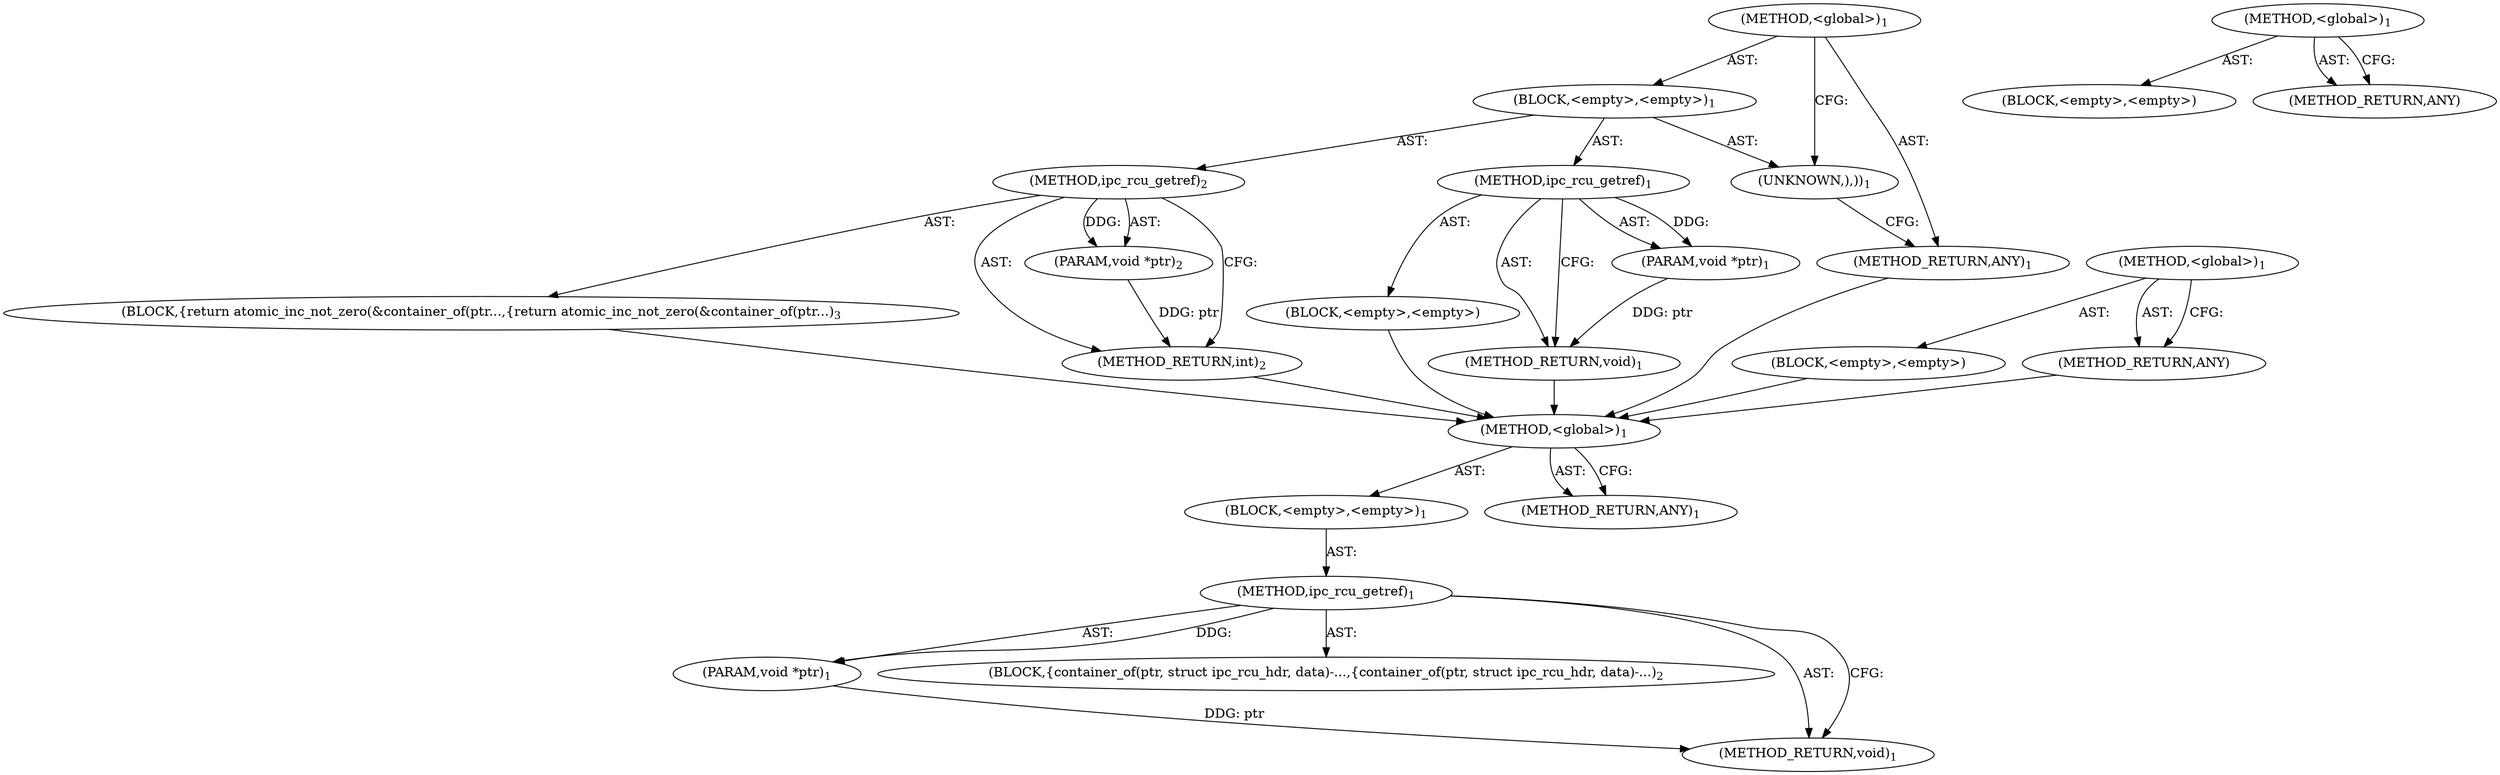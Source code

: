 digraph "ipc_rcu_getref" {
vulnerable_6 [label=<(METHOD,&lt;global&gt;)<SUB>1</SUB>>];
vulnerable_7 [label=<(BLOCK,&lt;empty&gt;,&lt;empty&gt;)<SUB>1</SUB>>];
vulnerable_8 [label=<(METHOD,ipc_rcu_getref)<SUB>1</SUB>>];
vulnerable_9 [label=<(PARAM,void *ptr)<SUB>1</SUB>>];
vulnerable_10 [label=<(BLOCK,{
	container_of(ptr, struct ipc_rcu_hdr, data)-...,{
	container_of(ptr, struct ipc_rcu_hdr, data)-...)<SUB>2</SUB>>];
vulnerable_11 [label=<(METHOD_RETURN,void)<SUB>1</SUB>>];
vulnerable_13 [label=<(METHOD_RETURN,ANY)<SUB>1</SUB>>];
vulnerable_22 [label=<(METHOD,&lt;global&gt;)<SUB>1</SUB>>];
vulnerable_23 [label=<(BLOCK,&lt;empty&gt;,&lt;empty&gt;)>];
vulnerable_24 [label=<(METHOD_RETURN,ANY)>];
fixed_6 [label=<(METHOD,&lt;global&gt;)<SUB>1</SUB>>];
fixed_7 [label=<(BLOCK,&lt;empty&gt;,&lt;empty&gt;)<SUB>1</SUB>>];
fixed_8 [label=<(METHOD,ipc_rcu_getref)<SUB>1</SUB>>];
fixed_9 [label=<(PARAM,void *ptr)<SUB>1</SUB>>];
fixed_10 [label=<(BLOCK,&lt;empty&gt;,&lt;empty&gt;)>];
fixed_11 [label=<(METHOD_RETURN,void)<SUB>1</SUB>>];
fixed_13 [label=<(UNKNOWN,),))<SUB>1</SUB>>];
fixed_14 [label=<(METHOD,ipc_rcu_getref)<SUB>2</SUB>>];
fixed_15 [label=<(PARAM,void *ptr)<SUB>2</SUB>>];
fixed_16 [label=<(BLOCK,{
	return atomic_inc_not_zero(&amp;container_of(ptr...,{
	return atomic_inc_not_zero(&amp;container_of(ptr...)<SUB>3</SUB>>];
fixed_17 [label=<(METHOD_RETURN,int)<SUB>2</SUB>>];
fixed_19 [label=<(METHOD_RETURN,ANY)<SUB>1</SUB>>];
fixed_30 [label=<(METHOD,&lt;global&gt;)<SUB>1</SUB>>];
fixed_31 [label=<(BLOCK,&lt;empty&gt;,&lt;empty&gt;)>];
fixed_32 [label=<(METHOD_RETURN,ANY)>];
vulnerable_6 -> vulnerable_7  [key=0, label="AST: "];
vulnerable_6 -> vulnerable_13  [key=0, label="AST: "];
vulnerable_6 -> vulnerable_13  [key=1, label="CFG: "];
vulnerable_7 -> vulnerable_8  [key=0, label="AST: "];
vulnerable_8 -> vulnerable_9  [key=0, label="AST: "];
vulnerable_8 -> vulnerable_9  [key=1, label="DDG: "];
vulnerable_8 -> vulnerable_10  [key=0, label="AST: "];
vulnerable_8 -> vulnerable_11  [key=0, label="AST: "];
vulnerable_8 -> vulnerable_11  [key=1, label="CFG: "];
vulnerable_9 -> vulnerable_11  [key=0, label="DDG: ptr"];
vulnerable_22 -> vulnerable_23  [key=0, label="AST: "];
vulnerable_22 -> vulnerable_24  [key=0, label="AST: "];
vulnerable_22 -> vulnerable_24  [key=1, label="CFG: "];
fixed_6 -> fixed_7  [key=0, label="AST: "];
fixed_6 -> fixed_19  [key=0, label="AST: "];
fixed_6 -> fixed_13  [key=0, label="CFG: "];
fixed_7 -> fixed_8  [key=0, label="AST: "];
fixed_7 -> fixed_13  [key=0, label="AST: "];
fixed_7 -> fixed_14  [key=0, label="AST: "];
fixed_8 -> fixed_9  [key=0, label="AST: "];
fixed_8 -> fixed_9  [key=1, label="DDG: "];
fixed_8 -> fixed_10  [key=0, label="AST: "];
fixed_8 -> fixed_11  [key=0, label="AST: "];
fixed_8 -> fixed_11  [key=1, label="CFG: "];
fixed_9 -> fixed_11  [key=0, label="DDG: ptr"];
fixed_10 -> vulnerable_6  [key=0];
fixed_11 -> vulnerable_6  [key=0];
fixed_13 -> fixed_19  [key=0, label="CFG: "];
fixed_14 -> fixed_15  [key=0, label="AST: "];
fixed_14 -> fixed_15  [key=1, label="DDG: "];
fixed_14 -> fixed_16  [key=0, label="AST: "];
fixed_14 -> fixed_17  [key=0, label="AST: "];
fixed_14 -> fixed_17  [key=1, label="CFG: "];
fixed_15 -> fixed_17  [key=0, label="DDG: ptr"];
fixed_16 -> vulnerable_6  [key=0];
fixed_17 -> vulnerable_6  [key=0];
fixed_19 -> vulnerable_6  [key=0];
fixed_30 -> fixed_31  [key=0, label="AST: "];
fixed_30 -> fixed_32  [key=0, label="AST: "];
fixed_30 -> fixed_32  [key=1, label="CFG: "];
fixed_31 -> vulnerable_6  [key=0];
fixed_32 -> vulnerable_6  [key=0];
}
